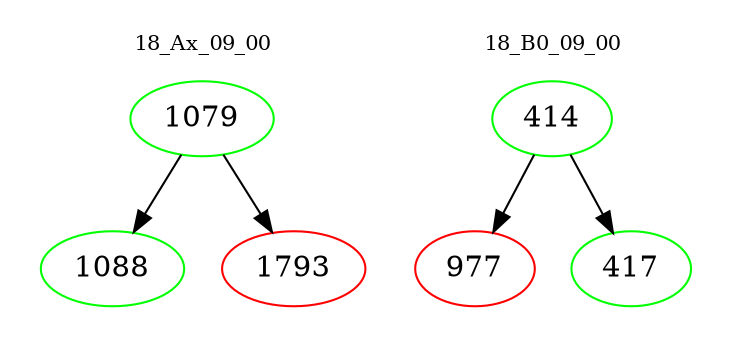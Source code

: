 digraph{
subgraph cluster_0 {
color = white
label = "18_Ax_09_00";
fontsize=10;
T0_1079 [label="1079", color="green"]
T0_1079 -> T0_1088 [color="black"]
T0_1088 [label="1088", color="green"]
T0_1079 -> T0_1793 [color="black"]
T0_1793 [label="1793", color="red"]
}
subgraph cluster_1 {
color = white
label = "18_B0_09_00";
fontsize=10;
T1_414 [label="414", color="green"]
T1_414 -> T1_977 [color="black"]
T1_977 [label="977", color="red"]
T1_414 -> T1_417 [color="black"]
T1_417 [label="417", color="green"]
}
}
